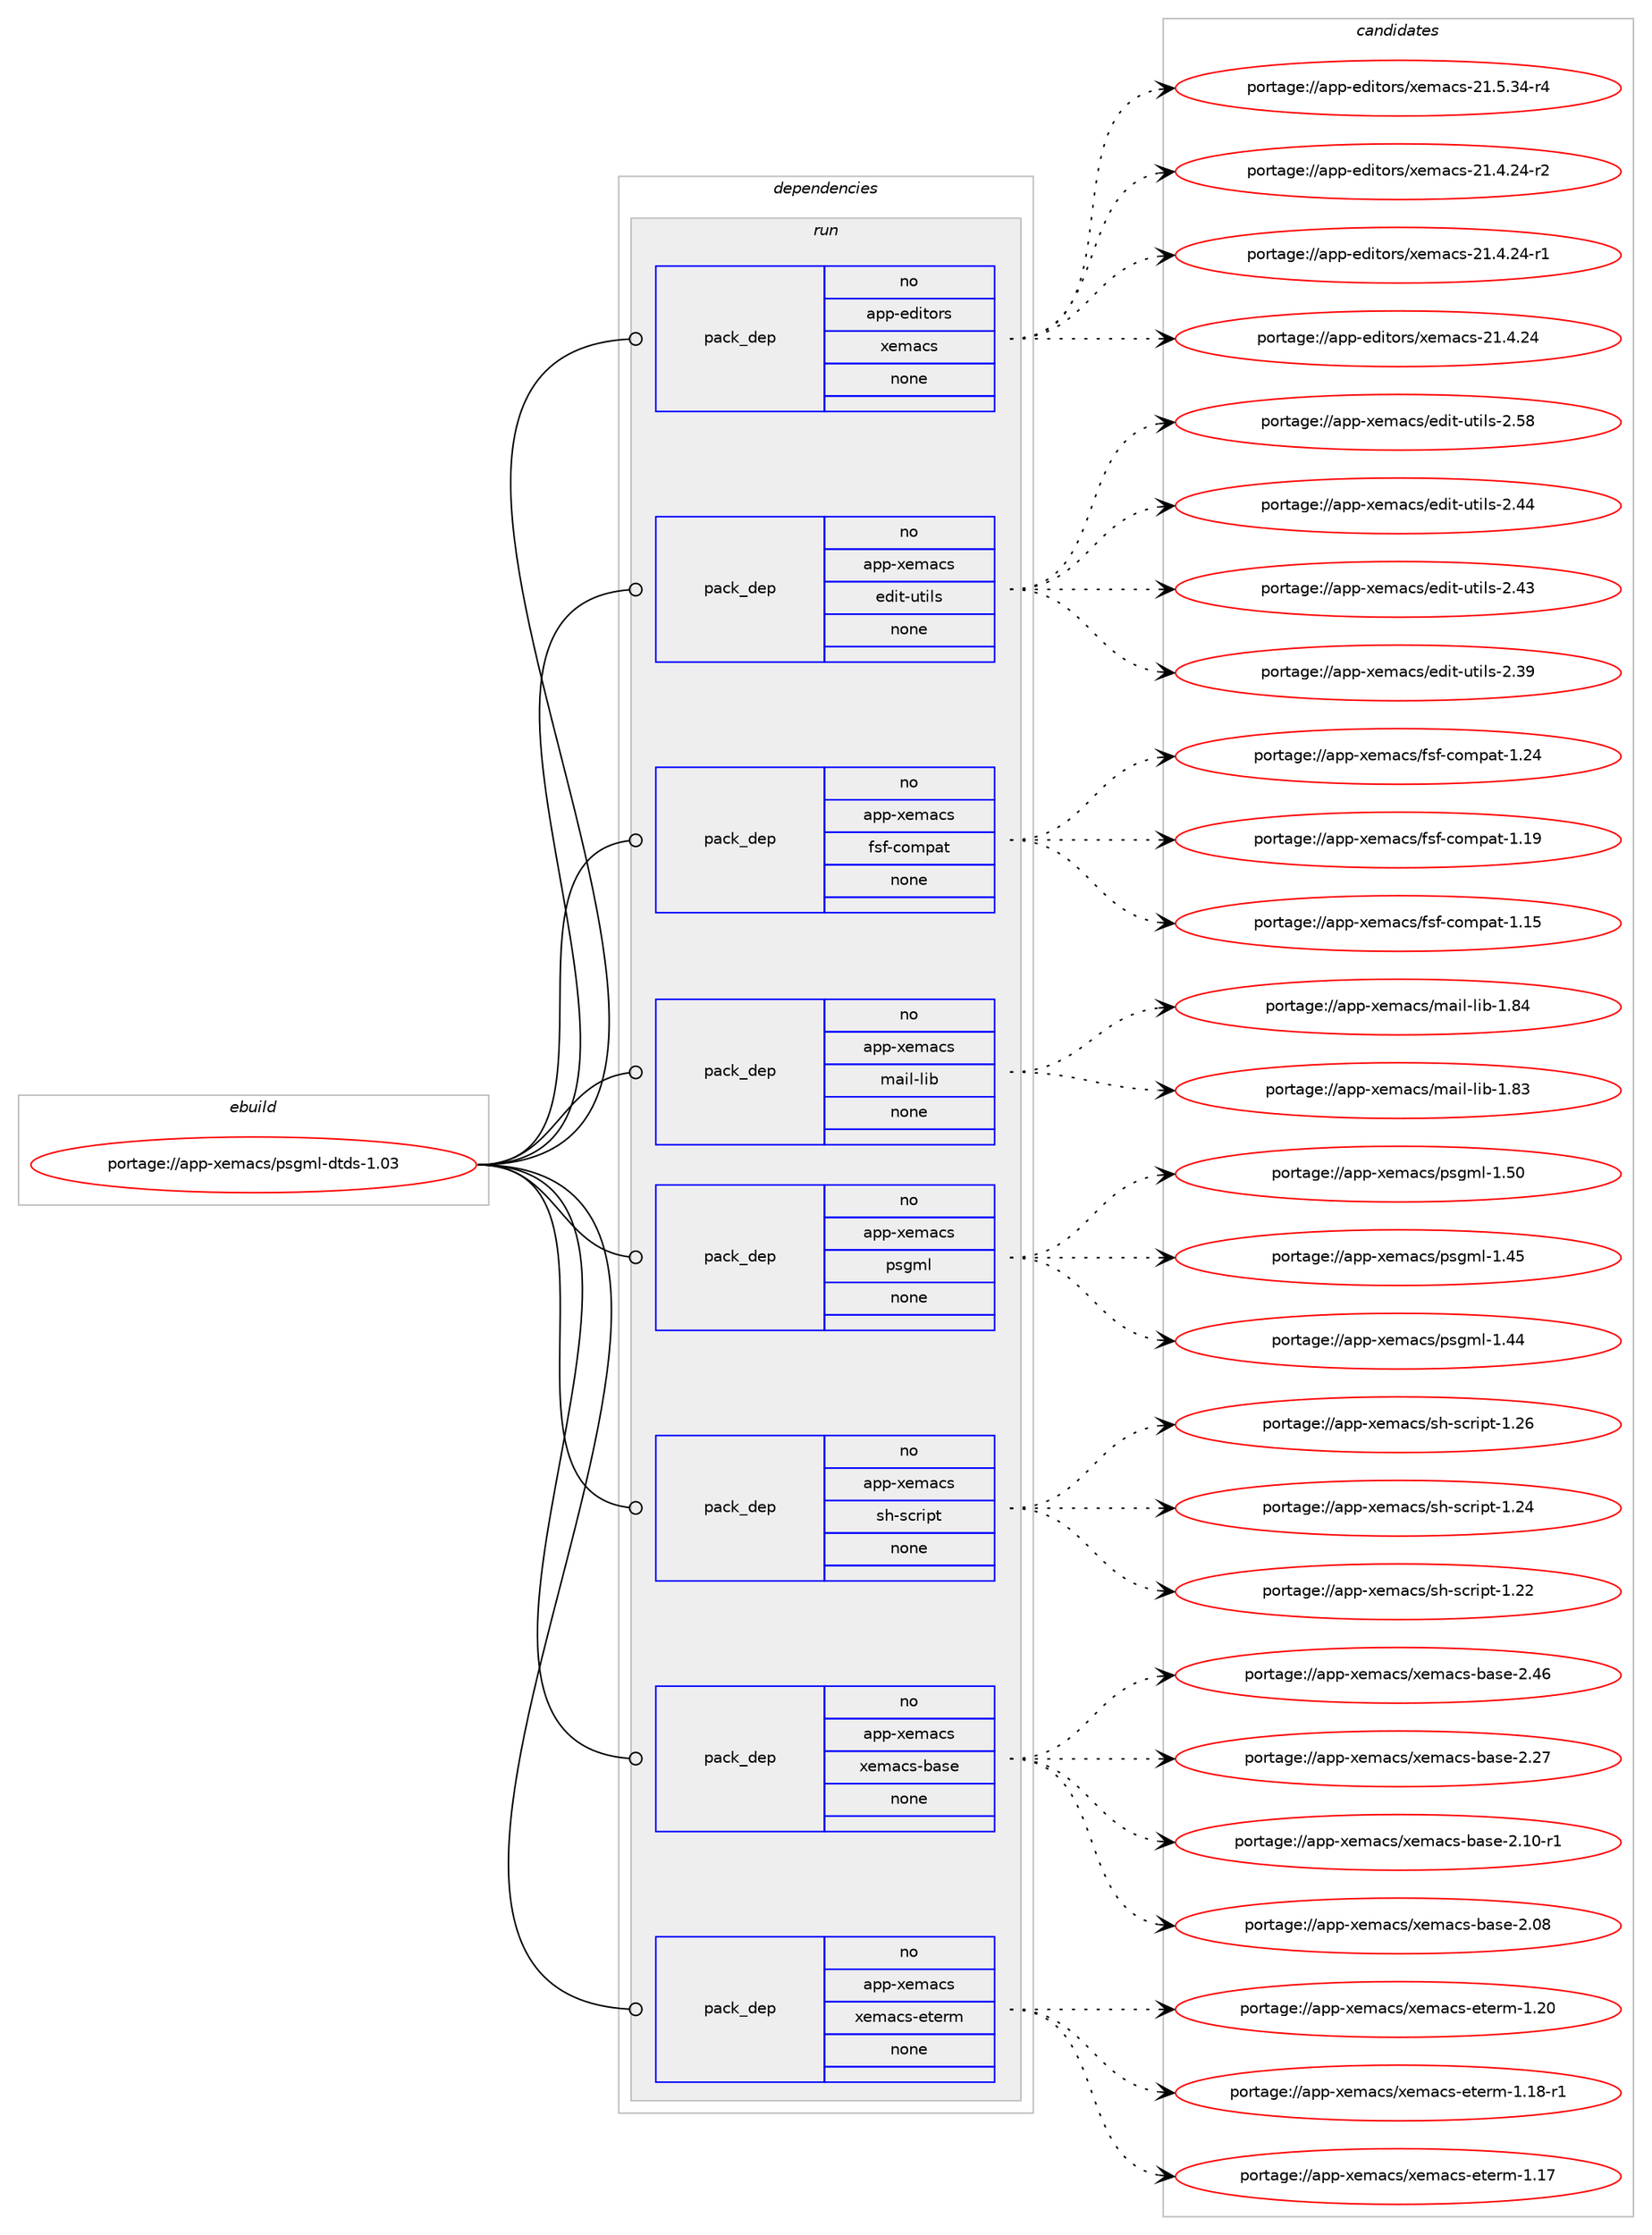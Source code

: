 digraph prolog {

# *************
# Graph options
# *************

newrank=true;
concentrate=true;
compound=true;
graph [rankdir=LR,fontname=Helvetica,fontsize=10,ranksep=1.5];#, ranksep=2.5, nodesep=0.2];
edge  [arrowhead=vee];
node  [fontname=Helvetica,fontsize=10];

# **********
# The ebuild
# **********

subgraph cluster_leftcol {
color=gray;
label=<<i>ebuild</i>>;
id [label="portage://app-xemacs/psgml-dtds-1.03", color=red, width=4, href="../app-xemacs/psgml-dtds-1.03.svg"];
}

# ****************
# The dependencies
# ****************

subgraph cluster_midcol {
color=gray;
label=<<i>dependencies</i>>;
subgraph cluster_compile {
fillcolor="#eeeeee";
style=filled;
label=<<i>compile</i>>;
}
subgraph cluster_compileandrun {
fillcolor="#eeeeee";
style=filled;
label=<<i>compile and run</i>>;
}
subgraph cluster_run {
fillcolor="#eeeeee";
style=filled;
label=<<i>run</i>>;
subgraph pack441236 {
dependency587724 [label=<<TABLE BORDER="0" CELLBORDER="1" CELLSPACING="0" CELLPADDING="4" WIDTH="220"><TR><TD ROWSPAN="6" CELLPADDING="30">pack_dep</TD></TR><TR><TD WIDTH="110">no</TD></TR><TR><TD>app-editors</TD></TR><TR><TD>xemacs</TD></TR><TR><TD>none</TD></TR><TR><TD></TD></TR></TABLE>>, shape=none, color=blue];
}
id:e -> dependency587724:w [weight=20,style="solid",arrowhead="odot"];
subgraph pack441237 {
dependency587725 [label=<<TABLE BORDER="0" CELLBORDER="1" CELLSPACING="0" CELLPADDING="4" WIDTH="220"><TR><TD ROWSPAN="6" CELLPADDING="30">pack_dep</TD></TR><TR><TD WIDTH="110">no</TD></TR><TR><TD>app-xemacs</TD></TR><TR><TD>edit-utils</TD></TR><TR><TD>none</TD></TR><TR><TD></TD></TR></TABLE>>, shape=none, color=blue];
}
id:e -> dependency587725:w [weight=20,style="solid",arrowhead="odot"];
subgraph pack441238 {
dependency587726 [label=<<TABLE BORDER="0" CELLBORDER="1" CELLSPACING="0" CELLPADDING="4" WIDTH="220"><TR><TD ROWSPAN="6" CELLPADDING="30">pack_dep</TD></TR><TR><TD WIDTH="110">no</TD></TR><TR><TD>app-xemacs</TD></TR><TR><TD>fsf-compat</TD></TR><TR><TD>none</TD></TR><TR><TD></TD></TR></TABLE>>, shape=none, color=blue];
}
id:e -> dependency587726:w [weight=20,style="solid",arrowhead="odot"];
subgraph pack441239 {
dependency587727 [label=<<TABLE BORDER="0" CELLBORDER="1" CELLSPACING="0" CELLPADDING="4" WIDTH="220"><TR><TD ROWSPAN="6" CELLPADDING="30">pack_dep</TD></TR><TR><TD WIDTH="110">no</TD></TR><TR><TD>app-xemacs</TD></TR><TR><TD>mail-lib</TD></TR><TR><TD>none</TD></TR><TR><TD></TD></TR></TABLE>>, shape=none, color=blue];
}
id:e -> dependency587727:w [weight=20,style="solid",arrowhead="odot"];
subgraph pack441240 {
dependency587728 [label=<<TABLE BORDER="0" CELLBORDER="1" CELLSPACING="0" CELLPADDING="4" WIDTH="220"><TR><TD ROWSPAN="6" CELLPADDING="30">pack_dep</TD></TR><TR><TD WIDTH="110">no</TD></TR><TR><TD>app-xemacs</TD></TR><TR><TD>psgml</TD></TR><TR><TD>none</TD></TR><TR><TD></TD></TR></TABLE>>, shape=none, color=blue];
}
id:e -> dependency587728:w [weight=20,style="solid",arrowhead="odot"];
subgraph pack441241 {
dependency587729 [label=<<TABLE BORDER="0" CELLBORDER="1" CELLSPACING="0" CELLPADDING="4" WIDTH="220"><TR><TD ROWSPAN="6" CELLPADDING="30">pack_dep</TD></TR><TR><TD WIDTH="110">no</TD></TR><TR><TD>app-xemacs</TD></TR><TR><TD>sh-script</TD></TR><TR><TD>none</TD></TR><TR><TD></TD></TR></TABLE>>, shape=none, color=blue];
}
id:e -> dependency587729:w [weight=20,style="solid",arrowhead="odot"];
subgraph pack441242 {
dependency587730 [label=<<TABLE BORDER="0" CELLBORDER="1" CELLSPACING="0" CELLPADDING="4" WIDTH="220"><TR><TD ROWSPAN="6" CELLPADDING="30">pack_dep</TD></TR><TR><TD WIDTH="110">no</TD></TR><TR><TD>app-xemacs</TD></TR><TR><TD>xemacs-base</TD></TR><TR><TD>none</TD></TR><TR><TD></TD></TR></TABLE>>, shape=none, color=blue];
}
id:e -> dependency587730:w [weight=20,style="solid",arrowhead="odot"];
subgraph pack441243 {
dependency587731 [label=<<TABLE BORDER="0" CELLBORDER="1" CELLSPACING="0" CELLPADDING="4" WIDTH="220"><TR><TD ROWSPAN="6" CELLPADDING="30">pack_dep</TD></TR><TR><TD WIDTH="110">no</TD></TR><TR><TD>app-xemacs</TD></TR><TR><TD>xemacs-eterm</TD></TR><TR><TD>none</TD></TR><TR><TD></TD></TR></TABLE>>, shape=none, color=blue];
}
id:e -> dependency587731:w [weight=20,style="solid",arrowhead="odot"];
}
}

# **************
# The candidates
# **************

subgraph cluster_choices {
rank=same;
color=gray;
label=<<i>candidates</i>>;

subgraph choice441236 {
color=black;
nodesep=1;
choice971121124510110010511611111411547120101109979911545504946534651524511452 [label="portage://app-editors/xemacs-21.5.34-r4", color=red, width=4,href="../app-editors/xemacs-21.5.34-r4.svg"];
choice971121124510110010511611111411547120101109979911545504946524650524511450 [label="portage://app-editors/xemacs-21.4.24-r2", color=red, width=4,href="../app-editors/xemacs-21.4.24-r2.svg"];
choice971121124510110010511611111411547120101109979911545504946524650524511449 [label="portage://app-editors/xemacs-21.4.24-r1", color=red, width=4,href="../app-editors/xemacs-21.4.24-r1.svg"];
choice97112112451011001051161111141154712010110997991154550494652465052 [label="portage://app-editors/xemacs-21.4.24", color=red, width=4,href="../app-editors/xemacs-21.4.24.svg"];
dependency587724:e -> choice971121124510110010511611111411547120101109979911545504946534651524511452:w [style=dotted,weight="100"];
dependency587724:e -> choice971121124510110010511611111411547120101109979911545504946524650524511450:w [style=dotted,weight="100"];
dependency587724:e -> choice971121124510110010511611111411547120101109979911545504946524650524511449:w [style=dotted,weight="100"];
dependency587724:e -> choice97112112451011001051161111141154712010110997991154550494652465052:w [style=dotted,weight="100"];
}
subgraph choice441237 {
color=black;
nodesep=1;
choice9711211245120101109979911547101100105116451171161051081154550465356 [label="portage://app-xemacs/edit-utils-2.58", color=red, width=4,href="../app-xemacs/edit-utils-2.58.svg"];
choice9711211245120101109979911547101100105116451171161051081154550465252 [label="portage://app-xemacs/edit-utils-2.44", color=red, width=4,href="../app-xemacs/edit-utils-2.44.svg"];
choice9711211245120101109979911547101100105116451171161051081154550465251 [label="portage://app-xemacs/edit-utils-2.43", color=red, width=4,href="../app-xemacs/edit-utils-2.43.svg"];
choice9711211245120101109979911547101100105116451171161051081154550465157 [label="portage://app-xemacs/edit-utils-2.39", color=red, width=4,href="../app-xemacs/edit-utils-2.39.svg"];
dependency587725:e -> choice9711211245120101109979911547101100105116451171161051081154550465356:w [style=dotted,weight="100"];
dependency587725:e -> choice9711211245120101109979911547101100105116451171161051081154550465252:w [style=dotted,weight="100"];
dependency587725:e -> choice9711211245120101109979911547101100105116451171161051081154550465251:w [style=dotted,weight="100"];
dependency587725:e -> choice9711211245120101109979911547101100105116451171161051081154550465157:w [style=dotted,weight="100"];
}
subgraph choice441238 {
color=black;
nodesep=1;
choice97112112451201011099799115471021151024599111109112971164549465052 [label="portage://app-xemacs/fsf-compat-1.24", color=red, width=4,href="../app-xemacs/fsf-compat-1.24.svg"];
choice97112112451201011099799115471021151024599111109112971164549464957 [label="portage://app-xemacs/fsf-compat-1.19", color=red, width=4,href="../app-xemacs/fsf-compat-1.19.svg"];
choice97112112451201011099799115471021151024599111109112971164549464953 [label="portage://app-xemacs/fsf-compat-1.15", color=red, width=4,href="../app-xemacs/fsf-compat-1.15.svg"];
dependency587726:e -> choice97112112451201011099799115471021151024599111109112971164549465052:w [style=dotted,weight="100"];
dependency587726:e -> choice97112112451201011099799115471021151024599111109112971164549464957:w [style=dotted,weight="100"];
dependency587726:e -> choice97112112451201011099799115471021151024599111109112971164549464953:w [style=dotted,weight="100"];
}
subgraph choice441239 {
color=black;
nodesep=1;
choice97112112451201011099799115471099710510845108105984549465652 [label="portage://app-xemacs/mail-lib-1.84", color=red, width=4,href="../app-xemacs/mail-lib-1.84.svg"];
choice97112112451201011099799115471099710510845108105984549465651 [label="portage://app-xemacs/mail-lib-1.83", color=red, width=4,href="../app-xemacs/mail-lib-1.83.svg"];
dependency587727:e -> choice97112112451201011099799115471099710510845108105984549465652:w [style=dotted,weight="100"];
dependency587727:e -> choice97112112451201011099799115471099710510845108105984549465651:w [style=dotted,weight="100"];
}
subgraph choice441240 {
color=black;
nodesep=1;
choice97112112451201011099799115471121151031091084549465348 [label="portage://app-xemacs/psgml-1.50", color=red, width=4,href="../app-xemacs/psgml-1.50.svg"];
choice97112112451201011099799115471121151031091084549465253 [label="portage://app-xemacs/psgml-1.45", color=red, width=4,href="../app-xemacs/psgml-1.45.svg"];
choice97112112451201011099799115471121151031091084549465252 [label="portage://app-xemacs/psgml-1.44", color=red, width=4,href="../app-xemacs/psgml-1.44.svg"];
dependency587728:e -> choice97112112451201011099799115471121151031091084549465348:w [style=dotted,weight="100"];
dependency587728:e -> choice97112112451201011099799115471121151031091084549465253:w [style=dotted,weight="100"];
dependency587728:e -> choice97112112451201011099799115471121151031091084549465252:w [style=dotted,weight="100"];
}
subgraph choice441241 {
color=black;
nodesep=1;
choice971121124512010110997991154711510445115991141051121164549465054 [label="portage://app-xemacs/sh-script-1.26", color=red, width=4,href="../app-xemacs/sh-script-1.26.svg"];
choice971121124512010110997991154711510445115991141051121164549465052 [label="portage://app-xemacs/sh-script-1.24", color=red, width=4,href="../app-xemacs/sh-script-1.24.svg"];
choice971121124512010110997991154711510445115991141051121164549465050 [label="portage://app-xemacs/sh-script-1.22", color=red, width=4,href="../app-xemacs/sh-script-1.22.svg"];
dependency587729:e -> choice971121124512010110997991154711510445115991141051121164549465054:w [style=dotted,weight="100"];
dependency587729:e -> choice971121124512010110997991154711510445115991141051121164549465052:w [style=dotted,weight="100"];
dependency587729:e -> choice971121124512010110997991154711510445115991141051121164549465050:w [style=dotted,weight="100"];
}
subgraph choice441242 {
color=black;
nodesep=1;
choice971121124512010110997991154712010110997991154598971151014550465254 [label="portage://app-xemacs/xemacs-base-2.46", color=red, width=4,href="../app-xemacs/xemacs-base-2.46.svg"];
choice971121124512010110997991154712010110997991154598971151014550465055 [label="portage://app-xemacs/xemacs-base-2.27", color=red, width=4,href="../app-xemacs/xemacs-base-2.27.svg"];
choice9711211245120101109979911547120101109979911545989711510145504649484511449 [label="portage://app-xemacs/xemacs-base-2.10-r1", color=red, width=4,href="../app-xemacs/xemacs-base-2.10-r1.svg"];
choice971121124512010110997991154712010110997991154598971151014550464856 [label="portage://app-xemacs/xemacs-base-2.08", color=red, width=4,href="../app-xemacs/xemacs-base-2.08.svg"];
dependency587730:e -> choice971121124512010110997991154712010110997991154598971151014550465254:w [style=dotted,weight="100"];
dependency587730:e -> choice971121124512010110997991154712010110997991154598971151014550465055:w [style=dotted,weight="100"];
dependency587730:e -> choice9711211245120101109979911547120101109979911545989711510145504649484511449:w [style=dotted,weight="100"];
dependency587730:e -> choice971121124512010110997991154712010110997991154598971151014550464856:w [style=dotted,weight="100"];
}
subgraph choice441243 {
color=black;
nodesep=1;
choice97112112451201011099799115471201011099799115451011161011141094549465048 [label="portage://app-xemacs/xemacs-eterm-1.20", color=red, width=4,href="../app-xemacs/xemacs-eterm-1.20.svg"];
choice971121124512010110997991154712010110997991154510111610111410945494649564511449 [label="portage://app-xemacs/xemacs-eterm-1.18-r1", color=red, width=4,href="../app-xemacs/xemacs-eterm-1.18-r1.svg"];
choice97112112451201011099799115471201011099799115451011161011141094549464955 [label="portage://app-xemacs/xemacs-eterm-1.17", color=red, width=4,href="../app-xemacs/xemacs-eterm-1.17.svg"];
dependency587731:e -> choice97112112451201011099799115471201011099799115451011161011141094549465048:w [style=dotted,weight="100"];
dependency587731:e -> choice971121124512010110997991154712010110997991154510111610111410945494649564511449:w [style=dotted,weight="100"];
dependency587731:e -> choice97112112451201011099799115471201011099799115451011161011141094549464955:w [style=dotted,weight="100"];
}
}

}
